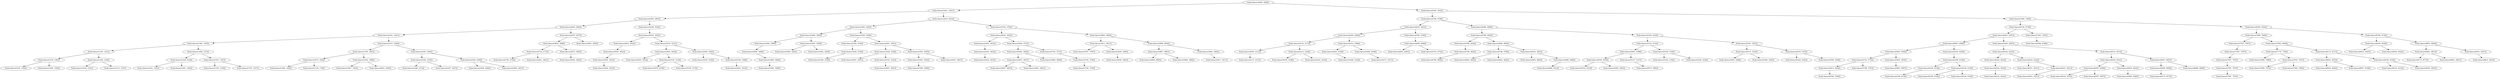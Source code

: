 digraph G{
1387766753 [label="Node{data=[4006, 4006]}"]
1387766753 -> 1406008073
1406008073 [label="Node{data=[3441, 3441]}"]
1406008073 -> 545144829
545144829 [label="Node{data=[2993, 2993]}"]
545144829 -> 707940781
707940781 [label="Node{data=[2664, 2664]}"]
707940781 -> 1165313953
1165313953 [label="Node{data=[1641, 1641]}"]
1165313953 -> 2036132277
2036132277 [label="Node{data=[1360, 1393]}"]
2036132277 -> 671920308
671920308 [label="Node{data=[1160, 1161]}"]
671920308 -> 277553953
277553953 [label="Node{data=[1078, 1093]}"]
277553953 -> 2133604062
2133604062 [label="Node{data=[1054, 1054]}"]
277553953 -> 1638099407
1638099407 [label="Node{data=[1095, 1095]}"]
671920308 -> 753396831
753396831 [label="Node{data=[1228, 1228]}"]
753396831 -> 1706840265
1706840265 [label="Node{data=[1204, 1221]}"]
753396831 -> 2067271782
2067271782 [label="Node{data=[1274, 1327]}"]
2036132277 -> 19919839
19919839 [label="Node{data=[1499, 1513]}"]
19919839 -> 314139313
314139313 [label="Node{data=[1426, 1426]}"]
314139313 -> 360989239
360989239 [label="Node{data=[1422, 1422]}"]
314139313 -> 772070337
772070337 [label="Node{data=[1461, 1463]}"]
19919839 -> 1355506901
1355506901 [label="Node{data=[1547, 1547]}"]
1355506901 -> 163457175
163457175 [label="Node{data=[1530, 1530]}"]
1355506901 -> 1042044525
1042044525 [label="Node{data=[1570, 1617]}"]
1165313953 -> 919488700
919488700 [label="Node{data=[2257, 2269]}"]
919488700 -> 1026064252
1026064252 [label="Node{data=[1785, 1805]}"]
1026064252 -> 1168769758
1168769758 [label="Node{data=[1672, 1692]}"]
1168769758 -> 425298744
425298744 [label="Node{data=[1646, 1646]}"]
1168769758 -> 1561770759
1561770759 [label="Node{data=[1726, 1782]}"]
1026064252 -> 591133766
591133766 [label="Node{data=[1955, 1966]}"]
591133766 -> 907191821
907191821 [label="Node{data=[1867, 1920]}"]
591133766 -> 1665657788
1665657788 [label="Node{data=[2003, 2038]}"]
919488700 -> 190949968
190949968 [label="Node{data=[2383, 2400]}"]
190949968 -> 2009378486
2009378486 [label="Node{data=[2320, 2320]}"]
2009378486 -> 1413831821
1413831821 [label="Node{data=[2296, 2315]}"]
2009378486 -> 134432690
134432690 [label="Node{data=[2347, 2347]}"]
190949968 -> 246833096
246833096 [label="Node{data=[2529, 2569]}"]
246833096 -> 1557520822
1557520822 [label="Node{data=[2456, 2484]}"]
246833096 -> 571113365
571113365 [label="Node{data=[2605, 2627]}"]
707940781 -> 807834289
807834289 [label="Node{data=[2975, 2975]}"]
807834289 -> 206750562
206750562 [label="Node{data=[2854, 2899]}"]
206750562 -> 2138655503
2138655503 [label="Node{data=[2724, 2772]}"]
2138655503 -> 251557282
251557282 [label="Node{data=[2700, 2700]}"]
2138655503 -> 172608982
172608982 [label="Node{data=[2821, 2821]}"]
206750562 -> 278545966
278545966 [label="Node{data=[2972, 2993]}"]
278545966 -> 630085121
630085121 [label="Node{data=[2940, 2940]}"]
807834289 -> 1486906487
1486906487 [label="Node{data=[2993, 2993]}"]
545144829 -> 474166728
474166728 [label="Node{data=[3428, 3442]}"]
474166728 -> 1579858776
1579858776 [label="Node{data=[3023, 3025]}"]
1579858776 -> 155439298
155439298 [label="Node{data=[3003, 3022]}"]
155439298 -> 1385926209
1385926209 [label="Node{data=[3003, 3022]}"]
1385926209 -> 1475550383
1475550383 [label="Node{data=[3003, 3022]}"]
1475550383 -> 1544064370
1544064370 [label="Node{data=[3003, 3022]}"]
1579858776 -> 1272615921
1272615921 [label="Node{data=[3218, 3221]}"]
1272615921 -> 1170072909
1170072909 [label="Node{data=[3054, 3054]}"]
1170072909 -> 182755121
182755121 [label="Node{data=[3025, 3054]}"]
1170072909 -> 304078850
304078850 [label="Node{data=[3129, 3129]}"]
304078850 -> 222669995
222669995 [label="Node{data=[3078, 3078]}"]
304078850 -> 662218691
662218691 [label="Node{data=[3156, 3170]}"]
1272615921 -> 155953418
155953418 [label="Node{data=[3280, 3282]}"]
155953418 -> 1681475537
1681475537 [label="Node{data=[3250, 3250]}"]
155953418 -> 1153015561
1153015561 [label="Node{data=[3328, 3389]}"]
1153015561 -> 639467234
639467234 [label="Node{data=[3423, 3423]}"]
1406008073 -> 1917485266
1917485266 [label="Node{data=[3616, 3616]}"]
1917485266 -> 1558398597
1558398597 [label="Node{data=[3483, 3483]}"]
1558398597 -> 1420479431
1420479431 [label="Node{data=[3469, 3469]}"]
1420479431 -> 428692958
428692958 [label="Node{data=[3469, 3469]}"]
428692958 -> 1072106029
1072106029 [label="Node{data=[3469, 3469]}"]
1072106029 -> 2046211130
2046211130 [label="Node{data=[3469, 3469]}"]
2046211130 -> 2072030256
2072030256 [label="Node{data=[3469, 3469]}"]
1420479431 -> 147858747
147858747 [label="Node{data=[3481, 3499]}"]
147858747 -> 258076782
258076782 [label="Node{data=[3483, 3483]}"]
147858747 -> 1132118748
1132118748 [label="Node{data=[3483, 3483]}"]
1558398597 -> 1038419887
1038419887 [label="Node{data=[3528, 3528]}"]
1038419887 -> 882181333
882181333 [label="Node{data=[3528, 3528]}"]
882181333 -> 880242857
880242857 [label="Node{data=[3528, 3528]}"]
880242857 -> 562964697
562964697 [label="Node{data=[3528, 3528]}"]
1038419887 -> 876841784
876841784 [label="Node{data=[3561, 3561]}"]
876841784 -> 686592713
686592713 [label="Node{data=[3528, 3528]}"]
686592713 -> 655449413
655449413 [label="Node{data=[3647, 3647]}"]
686592713 -> 2005496222
2005496222 [label="Node{data=[3532, 3532]}"]
2005496222 -> 1606102556
1606102556 [label="Node{data=[3647, 3647]}"]
876841784 -> 328041976
328041976 [label="Node{data=[3595, 3595]}"]
328041976 -> 1054542265
1054542265 [label="Node{data=[3563, 3592]}"]
1054542265 -> 48405117
48405117 [label="Node{data=[3586, 3586]}"]
328041976 -> 78614515
78614515 [label="Node{data=[3647, 3647]}"]
1917485266 -> 2071095515
2071095515 [label="Node{data=[3782, 3782]}"]
2071095515 -> 495071437
495071437 [label="Node{data=[3632, 3632]}"]
495071437 -> 187002994
187002994 [label="Node{data=[3632, 3632]}"]
187002994 -> 1938663154
1938663154 [label="Node{data=[3632, 3632]}"]
1938663154 -> 458308840
458308840 [label="Node{data=[3632, 3632]}"]
495071437 -> 391734039
391734039 [label="Node{data=[3694, 3707]}"]
391734039 -> 928982894
928982894 [label="Node{data=[3662, 3662]}"]
928982894 -> 695975233
695975233 [label="Node{data=[3647, 3647]}"]
695975233 -> 996111098
996111098 [label="Node{data=[3647, 3647]}"]
695975233 -> 1740832605
1740832605 [label="Node{data=[3661, 3661]}"]
928982894 -> 703119516
703119516 [label="Node{data=[3689, 3699]}"]
391734039 -> 1569579349
1569579349 [label="Node{data=[3740, 3751]}"]
1569579349 -> 486903996
486903996 [label="Node{data=[3740, 3740]}"]
486903996 -> 1833806934
1833806934 [label="Node{data=[3740, 3740]}"]
2071095515 -> 47086915
47086915 [label="Node{data=[3864, 3864]}"]
47086915 -> 821797638
821797638 [label="Node{data=[3811, 3811]}"]
821797638 -> 30037461
30037461 [label="Node{data=[3787, 3787]}"]
821797638 -> 23426726
23426726 [label="Node{data=[3836, 3836]}"]
23426726 -> 1890596780
1890596780 [label="Node{data=[3836, 3854]}"]
47086915 -> 499013935
499013935 [label="Node{data=[3898, 3926]}"]
499013935 -> 1309262768
1309262768 [label="Node{data=[3881, 3881]}"]
1309262768 -> 1693666449
1693666449 [label="Node{data=[3864, 3864]}"]
1309262768 -> 361695988
361695988 [label="Node{data=[3884, 3884]}"]
499013935 -> 2048347723
2048347723 [label="Node{data=[3962, 3982]}"]
2048347723 -> 2055411450
2055411450 [label="Node{data=[3917, 3917]}"]
1387766753 -> 74078975
74078975 [label="Node{data=[5543, 5543]}"]
74078975 -> 1767847980
1767847980 [label="Node{data=[4796, 4796]}"]
1767847980 -> 704267866
704267866 [label="Node{data=[4452, 4452]}"]
704267866 -> 1261216089
1261216089 [label="Node{data=[4260, 4290]}"]
1261216089 -> 491239265
491239265 [label="Node{data=[4152, 4174]}"]
491239265 -> 222913213
222913213 [label="Node{data=[4055, 4112]}"]
222913213 -> 1996111320
1996111320 [label="Node{data=[4137, 4137]}"]
491239265 -> 1492286519
1492286519 [label="Node{data=[4212, 4228]}"]
1492286519 -> 2024682743
2024682743 [label="Node{data=[4199, 4199]}"]
1492286519 -> 1052048853
1052048853 [label="Node{data=[4218, 4218]}"]
1261216089 -> 419889958
419889958 [label="Node{data=[4352, 4388]}"]
419889958 -> 1390401525
1390401525 [label="Node{data=[4326, 4326]}"]
1390401525 -> 1532971221
1532971221 [label="Node{data=[4294, 4326]}"]
419889958 -> 1109150782
1109150782 [label="Node{data=[4448, 4448]}"]
1109150782 -> 1663265128
1663265128 [label="Node{data=[4371, 4371]}"]
704267866 -> 1332705926
1332705926 [label="Node{data=[4780, 4780]}"]
1332705926 -> 1859619422
1859619422 [label="Node{data=[4498, 4699]}"]
1859619422 -> 1309300230
1309300230 [label="Node{data=[4491, 4491]}"]
1859619422 -> 907681414
907681414 [label="Node{data=[4752, 4752]}"]
1767847980 -> 43379081
43379081 [label="Node{data=[4986, 4986]}"]
43379081 -> 1346508543
1346508543 [label="Node{data=[4798, 4826]}"]
1346508543 -> 1290059927
1290059927 [label="Node{data=[4798, 4826]}"]
1290059927 -> 720112035
720112035 [label="Node{data=[4798, 4826]}"]
720112035 -> 127427798
127427798 [label="Node{data=[4798, 4826]}"]
1346508543 -> 1194164020
1194164020 [label="Node{data=[4846, 4863]}"]
1194164020 -> 765980478
765980478 [label="Node{data=[4798, 4798]}"]
765980478 -> 1741445688
1741445688 [label="Node{data=[4842, 4842]}"]
765980478 -> 599141571
599141571 [label="Node{data=[4842, 4842]}"]
1194164020 -> 256779102
256779102 [label="Node{data=[4919, 4955]}"]
256779102 -> 495117206
495117206 [label="Node{data=[4863, 4863]}"]
256779102 -> 404383620
404383620 [label="Node{data=[4966, 4966]}"]
404383620 -> 173576304
173576304 [label="Node{data=[4986, 5012]}"]
43379081 -> 1953633974
1953633974 [label="Node{data=[5229, 5229]}"]
1953633974 -> 2129057277
2129057277 [label="Node{data=[5132, 5132]}"]
2129057277 -> 898350050
898350050 [label="Node{data=[5063, 5096]}"]
898350050 -> 2073982515
2073982515 [label="Node{data=[5039, 5039]}"]
2073982515 -> 532482128
532482128 [label="Node{data=[5016, 5019]}"]
2073982515 -> 1471971175
1471971175 [label="Node{data=[5063, 5063]}"]
898350050 -> 1065388761
1065388761 [label="Node{data=[5127, 5127]}"]
1065388761 -> 933711092
933711092 [label="Node{data=[5075, 5092]}"]
2129057277 -> 1085226456
1085226456 [label="Node{data=[5194, 5194]}"]
1085226456 -> 1952196077
1952196077 [label="Node{data=[5182, 5182]}"]
1085226456 -> 1337049085
1337049085 [label="Node{data=[5226, 5226]}"]
1953633974 -> 1115462163
1115462163 [label="Node{data=[5391, 5391]}"]
1115462163 -> 2072260217
2072260217 [label="Node{data=[5315, 5335]}"]
2072260217 -> 1851920297
1851920297 [label="Node{data=[5265, 5268]}"]
2072260217 -> 753802191
753802191 [label="Node{data=[5365, 5365]}"]
1115462163 -> 182755395
182755395 [label="Node{data=[5479, 5479]}"]
182755395 -> 1355395200
1355395200 [label="Node{data=[5424, 5445]}"]
182755395 -> 782824055
782824055 [label="Node{data=[5508, 5508]}"]
74078975 -> 1917105166
1917105166 [label="Node{data=[7449, 7449]}"]
1917105166 -> 1569580221
1569580221 [label="Node{data=[6738, 6738]}"]
1569580221 -> 1079841340
1079841340 [label="Node{data=[6201, 6201]}"]
1079841340 -> 697269002
697269002 [label="Node{data=[6067, 6080]}"]
697269002 -> 2117885681
2117885681 [label="Node{data=[5803, 5859]}"]
2117885681 -> 1286010247
1286010247 [label="Node{data=[5732, 5732]}"]
1286010247 -> 1682096861
1682096861 [label="Node{data=[5613, 5644]}"]
1682096861 -> 910668404
910668404 [label="Node{data=[5566, 5594]}"]
1286010247 -> 705735067
705735067 [label="Node{data=[5768, 5787]}"]
2117885681 -> 1365343123
1365343123 [label="Node{data=[5935, 5935]}"]
1365343123 -> 591863624
591863624 [label="Node{data=[5893, 5907]}"]
697269002 -> 681102662
681102662 [label="Node{data=[6192, 6239]}"]
681102662 -> 132904383
132904383 [label="Node{data=[6108, 6139]}"]
132904383 -> 1569504050
1569504050 [label="Node{data=[6108, 6139]}"]
1569504050 -> 1185567380
1185567380 [label="Node{data=[6108, 6139]}"]
132904383 -> 674645498
674645498 [label="Node{data=[6128, 6139]}"]
674645498 -> 1890065230
1890065230 [label="Node{data=[6164, 6164]}"]
674645498 -> 1220897602
1220897602 [label="Node{data=[6164, 6164]}"]
1079841340 -> 1550822972
1550822972 [label="Node{data=[6265, 6265]}"]
1550822972 -> 1181497822
1181497822 [label="Node{data=[6222, 6222]}"]
1181497822 -> 1982740534
1982740534 [label="Node{data=[6222, 6222]}"]
1982740534 -> 366133962
366133962 [label="Node{data=[6222, 6222]}"]
366133962 -> 879591426
879591426 [label="Node{data=[6222, 6222]}"]
1181497822 -> 325643672
325643672 [label="Node{data=[6222, 6222]}"]
325643672 -> 335583307
335583307 [label="Node{data=[6251, 6251]}"]
325643672 -> 398970003
398970003 [label="Node{data=[6251, 6251]}"]
398970003 -> 1341273081
1341273081 [label="Node{data=[6251, 6251]}"]
1550822972 -> 455218098
455218098 [label="Node{data=[6514, 6514]}"]
455218098 -> 200278621
200278621 [label="Node{data=[6418, 6431]}"]
200278621 -> 578479332
578479332 [label="Node{data=[6381, 6398]}"]
578479332 -> 2093573801
2093573801 [label="Node{data=[6334, 6335]}"]
578479332 -> 2013091073
2013091073 [label="Node{data=[6397, 6397]}"]
200278621 -> 2081702729
2081702729 [label="Node{data=[6455, 6455]}"]
2081702729 -> 154977771
154977771 [label="Node{data=[6485, 6485]}"]
455218098 -> 1056376395
1056376395 [label="Node{data=[6647, 6647]}"]
1056376395 -> 599726537
599726537 [label="Node{data=[6609, 6609]}"]
599726537 -> 2112817404
2112817404 [label="Node{data=[6573, 6573]}"]
1056376395 -> 311662903
311662903 [label="Node{data=[6668, 6668]}"]
1569580221 -> 340791408
340791408 [label="Node{data=[7305, 7305]}"]
340791408 -> 1333404258
1333404258 [label="Node{data=[6789, 6789]}"]
1917105166 -> 1247247257
1247247257 [label="Node{data=[8292, 8304]}"]
1247247257 -> 1141049797
1141049797 [label="Node{data=[7666, 7666]}"]
1141049797 -> 1355039397
1355039397 [label="Node{data=[7597, 7597]}"]
1355039397 -> 1320358893
1320358893 [label="Node{data=[7597, 7597]}"]
1320358893 -> 1070146065
1070146065 [label="Node{data=[7597, 7597]}"]
1070146065 -> 1675122956
1675122956 [label="Node{data=[7597, 7597]}"]
1675122956 -> 293338808
293338808 [label="Node{data=[7597, 7597]}"]
1141049797 -> 1199684353
1199684353 [label="Node{data=[7992, 8009]}"]
1199684353 -> 833536074
833536074 [label="Node{data=[7776, 7794]}"]
833536074 -> 278921034
278921034 [label="Node{data=[7666, 7666]}"]
833536074 -> 1583308255
1583308255 [label="Node{data=[7916, 7937]}"]
1583308255 -> 340569254
340569254 [label="Node{data=[7849, 7872]}"]
1583308255 -> 1395098357
1395098357 [label="Node{data=[7964, 7982]}"]
1199684353 -> 1009599092
1009599092 [label="Node{data=[8115, 8127]}"]
1009599092 -> 414732683
414732683 [label="Node{data=[8043, 8053]}"]
414732683 -> 1767958438
1767958438 [label="Node{data=[8020, 8020]}"]
414732683 -> 104849493
104849493 [label="Node{data=[8097, 8108]}"]
1009599092 -> 1347890180
1347890180 [label="Node{data=[8182, 8183]}"]
1347890180 -> 179899276
179899276 [label="Node{data=[8152, 8152]}"]
1347890180 -> 1678409898
1678409898 [label="Node{data=[8287, 8287]}"]
1247247257 -> 491710774
491710774 [label="Node{data=[8726, 8726]}"]
491710774 -> 1947255191
1947255191 [label="Node{data=[8439, 8439]}"]
1947255191 -> 909595122
909595122 [label="Node{data=[8423, 8423]}"]
1947255191 -> 109611086
109611086 [label="Node{data=[8544, 8544]}"]
491710774 -> 1818609392
1818609392 [label="Node{data=[8851, 8858]}"]
1818609392 -> 504082066
504082066 [label="Node{data=[8801, 8812]}"]
504082066 -> 306173024
306173024 [label="Node{data=[8773, 8773]}"]
504082066 -> 1345844369
1345844369 [label="Node{data=[8821, 8821]}"]
1818609392 -> 304605729
304605729 [label="Node{data=[9431, 9431]}"]
304605729 -> 1360767433
1360767433 [label="Node{data=[9621, 9635]}"]
}
